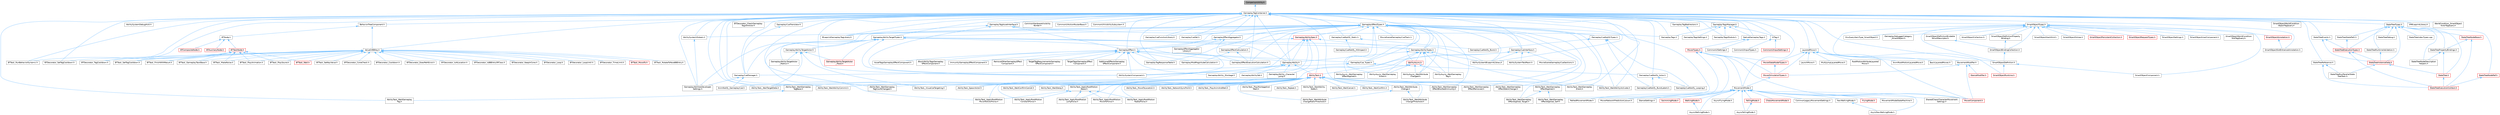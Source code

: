digraph "ComparisonUtility.h"
{
 // INTERACTIVE_SVG=YES
 // LATEX_PDF_SIZE
  bgcolor="transparent";
  edge [fontname=Helvetica,fontsize=10,labelfontname=Helvetica,labelfontsize=10];
  node [fontname=Helvetica,fontsize=10,shape=box,height=0.2,width=0.4];
  Node1 [id="Node000001",label="ComparisonUtility.h",height=0.2,width=0.4,color="gray40", fillcolor="grey60", style="filled", fontcolor="black",tooltip=" "];
  Node1 -> Node2 [id="edge1_Node000001_Node000002",dir="back",color="steelblue1",style="solid",tooltip=" "];
  Node2 [id="Node000002",label="GameplayTagContainer.h",height=0.2,width=0.4,color="grey40", fillcolor="white", style="filled",URL="$d1/d5c/GameplayTagContainer_8h.html",tooltip=" "];
  Node2 -> Node3 [id="edge2_Node000002_Node000003",dir="back",color="steelblue1",style="solid",tooltip=" "];
  Node3 [id="Node000003",label="AbilitySystemBlueprintLibrary.h",height=0.2,width=0.4,color="grey40", fillcolor="white", style="filled",URL="$d5/dd6/AbilitySystemBlueprintLibrary_8h.html",tooltip=" "];
  Node2 -> Node4 [id="edge3_Node000002_Node000004",dir="back",color="steelblue1",style="solid",tooltip=" "];
  Node4 [id="Node000004",label="AbilitySystemComponent.h",height=0.2,width=0.4,color="grey40", fillcolor="white", style="filled",URL="$d0/da3/AbilitySystemComponent_8h.html",tooltip=" "];
  Node2 -> Node5 [id="edge4_Node000002_Node000005",dir="back",color="steelblue1",style="solid",tooltip=" "];
  Node5 [id="Node000005",label="AbilitySystemDebugHUD.h",height=0.2,width=0.4,color="grey40", fillcolor="white", style="filled",URL="$dc/d84/AbilitySystemDebugHUD_8h.html",tooltip=" "];
  Node2 -> Node6 [id="edge5_Node000002_Node000006",dir="back",color="steelblue1",style="solid",tooltip=" "];
  Node6 [id="Node000006",label="AbilitySystemGlobals.h",height=0.2,width=0.4,color="grey40", fillcolor="white", style="filled",URL="$dc/d82/AbilitySystemGlobals_8h.html",tooltip=" "];
  Node6 -> Node7 [id="edge6_Node000006_Node000007",dir="back",color="steelblue1",style="solid",tooltip=" "];
  Node7 [id="Node000007",label="GameplayAbilitiesDeveloper\lSettings.h",height=0.2,width=0.4,color="grey40", fillcolor="white", style="filled",URL="$d3/d55/GameplayAbilitiesDeveloperSettings_8h.html",tooltip=" "];
  Node2 -> Node8 [id="edge7_Node000002_Node000008",dir="back",color="steelblue1",style="solid",tooltip=" "];
  Node8 [id="Node000008",label="AbilityTask_WaitAbilityActivate.h",height=0.2,width=0.4,color="grey40", fillcolor="white", style="filled",URL="$db/da3/AbilityTask__WaitAbilityActivate_8h.html",tooltip=" "];
  Node2 -> Node9 [id="edge8_Node000002_Node000009",dir="back",color="steelblue1",style="solid",tooltip=" "];
  Node9 [id="Node000009",label="AbilityTask_WaitAbilityCommit.h",height=0.2,width=0.4,color="grey40", fillcolor="white", style="filled",URL="$de/de8/AbilityTask__WaitAbilityCommit_8h.html",tooltip=" "];
  Node2 -> Node10 [id="edge9_Node000002_Node000010",dir="back",color="steelblue1",style="solid",tooltip=" "];
  Node10 [id="Node000010",label="AbilityTask_WaitAttribute\lChange.h",height=0.2,width=0.4,color="grey40", fillcolor="white", style="filled",URL="$dd/d60/AbilityTask__WaitAttributeChange_8h.html",tooltip=" "];
  Node10 -> Node11 [id="edge10_Node000010_Node000011",dir="back",color="steelblue1",style="solid",tooltip=" "];
  Node11 [id="Node000011",label="AbilityTask_WaitAttribute\lChangeRatioThreshold.h",height=0.2,width=0.4,color="grey40", fillcolor="white", style="filled",URL="$de/d5e/AbilityTask__WaitAttributeChangeRatioThreshold_8h.html",tooltip=" "];
  Node10 -> Node12 [id="edge11_Node000010_Node000012",dir="back",color="steelblue1",style="solid",tooltip=" "];
  Node12 [id="Node000012",label="AbilityTask_WaitAttribute\lChangeThreshold.h",height=0.2,width=0.4,color="grey40", fillcolor="white", style="filled",URL="$db/d3e/AbilityTask__WaitAttributeChangeThreshold_8h.html",tooltip=" "];
  Node2 -> Node13 [id="edge12_Node000002_Node000013",dir="back",color="steelblue1",style="solid",tooltip=" "];
  Node13 [id="Node000013",label="AbilityTask_WaitGameplay\lEvent.h",height=0.2,width=0.4,color="grey40", fillcolor="white", style="filled",URL="$dc/db8/AbilityTask__WaitGameplayEvent_8h.html",tooltip=" "];
  Node2 -> Node14 [id="edge13_Node000002_Node000014",dir="back",color="steelblue1",style="solid",tooltip=" "];
  Node14 [id="Node000014",label="AbilityTask_WaitGameplay\lTag.h",height=0.2,width=0.4,color="grey40", fillcolor="white", style="filled",URL="$d3/d4f/AbilityTask__WaitGameplayTag_8h.html",tooltip=" "];
  Node2 -> Node15 [id="edge14_Node000002_Node000015",dir="back",color="steelblue1",style="solid",tooltip=" "];
  Node15 [id="Node000015",label="AbilityTask_WaitGameplay\lTagBase.h",height=0.2,width=0.4,color="grey40", fillcolor="white", style="filled",URL="$d8/dd0/AbilityTask__WaitGameplayTagBase_8h.html",tooltip=" "];
  Node15 -> Node14 [id="edge15_Node000015_Node000014",dir="back",color="steelblue1",style="solid",tooltip=" "];
  Node2 -> Node16 [id="edge16_Node000002_Node000016",dir="back",color="steelblue1",style="solid",tooltip=" "];
  Node16 [id="Node000016",label="AbilityTask_WaitGameplay\lTagCountChanged.h",height=0.2,width=0.4,color="grey40", fillcolor="white", style="filled",URL="$dd/d55/AbilityTask__WaitGameplayTagCountChanged_8h.html",tooltip=" "];
  Node2 -> Node17 [id="edge17_Node000002_Node000017",dir="back",color="steelblue1",style="solid",tooltip=" "];
  Node17 [id="Node000017",label="AbilityTask_WaitTargetData.h",height=0.2,width=0.4,color="grey40", fillcolor="white", style="filled",URL="$d2/d40/AbilityTask__WaitTargetData_8h.html",tooltip=" "];
  Node2 -> Node18 [id="edge18_Node000002_Node000018",dir="back",color="steelblue1",style="solid",tooltip=" "];
  Node18 [id="Node000018",label="BTDecorator_CheckGameplay\lTagsOnActor.h",height=0.2,width=0.4,color="grey40", fillcolor="white", style="filled",URL="$d5/deb/BTDecorator__CheckGameplayTagsOnActor_8h.html",tooltip=" "];
  Node2 -> Node19 [id="edge19_Node000002_Node000019",dir="back",color="steelblue1",style="solid",tooltip=" "];
  Node19 [id="Node000019",label="BTDecorator_SetTagCooldown.h",height=0.2,width=0.4,color="grey40", fillcolor="white", style="filled",URL="$d9/dfe/BTDecorator__SetTagCooldown_8h.html",tooltip=" "];
  Node2 -> Node20 [id="edge20_Node000002_Node000020",dir="back",color="steelblue1",style="solid",tooltip=" "];
  Node20 [id="Node000020",label="BTDecorator_TagCooldown.h",height=0.2,width=0.4,color="grey40", fillcolor="white", style="filled",URL="$d0/d4a/BTDecorator__TagCooldown_8h.html",tooltip=" "];
  Node2 -> Node21 [id="edge21_Node000002_Node000021",dir="back",color="steelblue1",style="solid",tooltip=" "];
  Node21 [id="Node000021",label="BTTask_RunBehaviorDynamic.h",height=0.2,width=0.4,color="grey40", fillcolor="white", style="filled",URL="$db/d75/BTTask__RunBehaviorDynamic_8h.html",tooltip=" "];
  Node2 -> Node22 [id="edge22_Node000002_Node000022",dir="back",color="steelblue1",style="solid",tooltip=" "];
  Node22 [id="Node000022",label="BTTask_SetTagCooldown.h",height=0.2,width=0.4,color="grey40", fillcolor="white", style="filled",URL="$d7/d84/BTTask__SetTagCooldown_8h.html",tooltip=" "];
  Node2 -> Node23 [id="edge23_Node000002_Node000023",dir="back",color="steelblue1",style="solid",tooltip=" "];
  Node23 [id="Node000023",label="BehaviorTreeComponent.h",height=0.2,width=0.4,color="grey40", fillcolor="white", style="filled",URL="$dc/d7b/BehaviorTreeComponent_8h.html",tooltip=" "];
  Node23 -> Node24 [id="edge24_Node000023_Node000024",dir="back",color="steelblue1",style="solid",tooltip=" "];
  Node24 [id="Node000024",label="BTNode.h",height=0.2,width=0.4,color="grey40", fillcolor="white", style="filled",URL="$d2/df3/BTNode_8h.html",tooltip=" "];
  Node24 -> Node25 [id="edge25_Node000024_Node000025",dir="back",color="steelblue1",style="solid",tooltip=" "];
  Node25 [id="Node000025",label="BTAuxiliaryNode.h",height=0.2,width=0.4,color="red", fillcolor="#FFF0F0", style="filled",URL="$d3/dfb/BTAuxiliaryNode_8h.html",tooltip=" "];
  Node24 -> Node49 [id="edge26_Node000024_Node000049",dir="back",color="steelblue1",style="solid",tooltip=" "];
  Node49 [id="Node000049",label="BTCompositeNode.h",height=0.2,width=0.4,color="red", fillcolor="#FFF0F0", style="filled",URL="$db/d01/BTCompositeNode_8h.html",tooltip=" "];
  Node24 -> Node55 [id="edge27_Node000024_Node000055",dir="back",color="steelblue1",style="solid",tooltip=" "];
  Node55 [id="Node000055",label="BTTaskNode.h",height=0.2,width=0.4,color="red", fillcolor="#FFF0F0", style="filled",URL="$d2/d10/BTTaskNode_8h.html",tooltip=" "];
  Node55 -> Node62 [id="edge28_Node000055_Node000062",dir="back",color="steelblue1",style="solid",tooltip=" "];
  Node62 [id="Node000062",label="BTTask_FinishWithResult.h",height=0.2,width=0.4,color="grey40", fillcolor="white", style="filled",URL="$dd/dbf/BTTask__FinishWithResult_8h.html",tooltip=" "];
  Node55 -> Node63 [id="edge29_Node000055_Node000063",dir="back",color="steelblue1",style="solid",tooltip=" "];
  Node63 [id="Node000063",label="BTTask_GameplayTaskBase.h",height=0.2,width=0.4,color="grey40", fillcolor="white", style="filled",URL="$df/d1a/BTTask__GameplayTaskBase_8h.html",tooltip=" "];
  Node55 -> Node64 [id="edge30_Node000055_Node000064",dir="back",color="steelblue1",style="solid",tooltip=" "];
  Node64 [id="Node000064",label="BTTask_MakeNoise.h",height=0.2,width=0.4,color="grey40", fillcolor="white", style="filled",URL="$d8/d21/BTTask__MakeNoise_8h.html",tooltip=" "];
  Node55 -> Node65 [id="edge31_Node000055_Node000065",dir="back",color="steelblue1",style="solid",tooltip=" "];
  Node65 [id="Node000065",label="BTTask_PlayAnimation.h",height=0.2,width=0.4,color="grey40", fillcolor="white", style="filled",URL="$db/d8d/BTTask__PlayAnimation_8h.html",tooltip=" "];
  Node55 -> Node66 [id="edge32_Node000055_Node000066",dir="back",color="steelblue1",style="solid",tooltip=" "];
  Node66 [id="Node000066",label="BTTask_PlaySound.h",height=0.2,width=0.4,color="grey40", fillcolor="white", style="filled",URL="$d8/d54/BTTask__PlaySound_8h.html",tooltip=" "];
  Node55 -> Node21 [id="edge33_Node000055_Node000021",dir="back",color="steelblue1",style="solid",tooltip=" "];
  Node55 -> Node22 [id="edge34_Node000055_Node000022",dir="back",color="steelblue1",style="solid",tooltip=" "];
  Node55 -> Node67 [id="edge35_Node000055_Node000067",dir="back",color="steelblue1",style="solid",tooltip=" "];
  Node67 [id="Node000067",label="BTTask_Wait.h",height=0.2,width=0.4,color="red", fillcolor="#FFF0F0", style="filled",URL="$d6/d5f/BTTask__Wait_8h.html",tooltip=" "];
  Node23 -> Node69 [id="edge36_Node000023_Node000069",dir="back",color="steelblue1",style="solid",tooltip=" "];
  Node69 [id="Node000069",label="ValueOrBBKey.h",height=0.2,width=0.4,color="grey40", fillcolor="white", style="filled",URL="$d4/d32/ValueOrBBKey_8h.html",tooltip=" "];
  Node69 -> Node34 [id="edge37_Node000069_Node000034",dir="back",color="steelblue1",style="solid",tooltip=" "];
  Node34 [id="Node000034",label="BTDecorator_ConeCheck.h",height=0.2,width=0.4,color="grey40", fillcolor="white", style="filled",URL="$dd/d41/BTDecorator__ConeCheck_8h.html",tooltip=" "];
  Node69 -> Node35 [id="edge38_Node000069_Node000035",dir="back",color="steelblue1",style="solid",tooltip=" "];
  Node35 [id="Node000035",label="BTDecorator_Cooldown.h",height=0.2,width=0.4,color="grey40", fillcolor="white", style="filled",URL="$d5/d82/BTDecorator__Cooldown_8h.html",tooltip=" "];
  Node69 -> Node36 [id="edge39_Node000069_Node000036",dir="back",color="steelblue1",style="solid",tooltip=" "];
  Node36 [id="Node000036",label="BTDecorator_DoesPathExist.h",height=0.2,width=0.4,color="grey40", fillcolor="white", style="filled",URL="$d2/d5c/BTDecorator__DoesPathExist_8h.html",tooltip=" "];
  Node69 -> Node30 [id="edge40_Node000069_Node000030",dir="back",color="steelblue1",style="solid",tooltip=" "];
  Node30 [id="Node000030",label="BTDecorator_IsAtLocation.h",height=0.2,width=0.4,color="grey40", fillcolor="white", style="filled",URL="$dd/d6b/BTDecorator__IsAtLocation_8h.html",tooltip=" "];
  Node69 -> Node31 [id="edge41_Node000069_Node000031",dir="back",color="steelblue1",style="solid",tooltip=" "];
  Node31 [id="Node000031",label="BTDecorator_IsBBEntryOfClass.h",height=0.2,width=0.4,color="grey40", fillcolor="white", style="filled",URL="$db/db2/BTDecorator__IsBBEntryOfClass_8h.html",tooltip=" "];
  Node69 -> Node38 [id="edge42_Node000069_Node000038",dir="back",color="steelblue1",style="solid",tooltip=" "];
  Node38 [id="Node000038",label="BTDecorator_KeepInCone.h",height=0.2,width=0.4,color="grey40", fillcolor="white", style="filled",URL="$d6/dea/BTDecorator__KeepInCone_8h.html",tooltip=" "];
  Node69 -> Node39 [id="edge43_Node000069_Node000039",dir="back",color="steelblue1",style="solid",tooltip=" "];
  Node39 [id="Node000039",label="BTDecorator_Loop.h",height=0.2,width=0.4,color="grey40", fillcolor="white", style="filled",URL="$d1/ddb/BTDecorator__Loop_8h.html",tooltip=" "];
  Node69 -> Node40 [id="edge44_Node000069_Node000040",dir="back",color="steelblue1",style="solid",tooltip=" "];
  Node40 [id="Node000040",label="BTDecorator_LoopUntil.h",height=0.2,width=0.4,color="grey40", fillcolor="white", style="filled",URL="$d2/d65/BTDecorator__LoopUntil_8h.html",tooltip=" "];
  Node69 -> Node19 [id="edge45_Node000069_Node000019",dir="back",color="steelblue1",style="solid",tooltip=" "];
  Node69 -> Node20 [id="edge46_Node000069_Node000020",dir="back",color="steelblue1",style="solid",tooltip=" "];
  Node69 -> Node42 [id="edge47_Node000069_Node000042",dir="back",color="steelblue1",style="solid",tooltip=" "];
  Node42 [id="Node000042",label="BTDecorator_TimeLimit.h",height=0.2,width=0.4,color="grey40", fillcolor="white", style="filled",URL="$d4/dc0/BTDecorator__TimeLimit_8h.html",tooltip=" "];
  Node69 -> Node62 [id="edge48_Node000069_Node000062",dir="back",color="steelblue1",style="solid",tooltip=" "];
  Node69 -> Node63 [id="edge49_Node000069_Node000063",dir="back",color="steelblue1",style="solid",tooltip=" "];
  Node69 -> Node64 [id="edge50_Node000069_Node000064",dir="back",color="steelblue1",style="solid",tooltip=" "];
  Node69 -> Node57 [id="edge51_Node000069_Node000057",dir="back",color="steelblue1",style="solid",tooltip=" "];
  Node57 [id="Node000057",label="BTTask_MoveTo.h",height=0.2,width=0.4,color="red", fillcolor="#FFF0F0", style="filled",URL="$d7/d8b/BTTask__MoveTo_8h.html",tooltip=" "];
  Node69 -> Node65 [id="edge52_Node000069_Node000065",dir="back",color="steelblue1",style="solid",tooltip=" "];
  Node69 -> Node66 [id="edge53_Node000069_Node000066",dir="back",color="steelblue1",style="solid",tooltip=" "];
  Node69 -> Node46 [id="edge54_Node000069_Node000046",dir="back",color="steelblue1",style="solid",tooltip=" "];
  Node46 [id="Node000046",label="BTTask_RotateToFaceBBEntry.h",height=0.2,width=0.4,color="grey40", fillcolor="white", style="filled",URL="$d3/d07/BTTask__RotateToFaceBBEntry_8h.html",tooltip=" "];
  Node69 -> Node60 [id="edge55_Node000069_Node000060",dir="back",color="steelblue1",style="solid",tooltip=" "];
  Node60 [id="Node000060",label="BTTask_SetKeyValue.h",height=0.2,width=0.4,color="grey40", fillcolor="white", style="filled",URL="$df/d17/BTTask__SetKeyValue_8h.html",tooltip=" "];
  Node69 -> Node22 [id="edge56_Node000069_Node000022",dir="back",color="steelblue1",style="solid",tooltip=" "];
  Node69 -> Node67 [id="edge57_Node000069_Node000067",dir="back",color="steelblue1",style="solid",tooltip=" "];
  Node2 -> Node70 [id="edge58_Node000002_Node000070",dir="back",color="steelblue1",style="solid",tooltip=" "];
  Node70 [id="Node000070",label="BlueprintGameplayTagLibrary.h",height=0.2,width=0.4,color="grey40", fillcolor="white", style="filled",URL="$db/d22/BlueprintGameplayTagLibrary_8h.html",tooltip=" "];
  Node2 -> Node71 [id="edge59_Node000002_Node000071",dir="back",color="steelblue1",style="solid",tooltip=" "];
  Node71 [id="Node000071",label="CommonHardwareVisibility\lBorder.h",height=0.2,width=0.4,color="grey40", fillcolor="white", style="filled",URL="$dc/d8d/CommonHardwareVisibilityBorder_8h.html",tooltip=" "];
  Node2 -> Node72 [id="edge60_Node000002_Node000072",dir="back",color="steelblue1",style="solid",tooltip=" "];
  Node72 [id="Node000072",label="CommonUIActionRouterBase.h",height=0.2,width=0.4,color="grey40", fillcolor="white", style="filled",URL="$d9/dd5/CommonUIActionRouterBase_8h.html",tooltip=" "];
  Node2 -> Node73 [id="edge61_Node000002_Node000073",dir="back",color="steelblue1",style="solid",tooltip=" "];
  Node73 [id="Node000073",label="CommonUIVisibilitySubsystem.h",height=0.2,width=0.4,color="grey40", fillcolor="white", style="filled",URL="$d2/d88/CommonUIVisibilitySubsystem_8h.html",tooltip=" "];
  Node2 -> Node7 [id="edge62_Node000002_Node000007",dir="back",color="steelblue1",style="solid",tooltip=" "];
  Node2 -> Node74 [id="edge63_Node000002_Node000074",dir="back",color="steelblue1",style="solid",tooltip=" "];
  Node74 [id="Node000074",label="GameplayAbility.h",height=0.2,width=0.4,color="grey40", fillcolor="white", style="filled",URL="$dc/d44/GameplayAbility_8h.html",tooltip=" "];
  Node74 -> Node4 [id="edge64_Node000074_Node000004",dir="back",color="steelblue1",style="solid",tooltip=" "];
  Node74 -> Node75 [id="edge65_Node000074_Node000075",dir="back",color="steelblue1",style="solid",tooltip=" "];
  Node75 [id="Node000075",label="AbilityTask.h",height=0.2,width=0.4,color="red", fillcolor="#FFF0F0", style="filled",URL="$d2/d8e/AbilityTask_8h.html",tooltip=" "];
  Node75 -> Node76 [id="edge66_Node000075_Node000076",dir="back",color="steelblue1",style="solid",tooltip=" "];
  Node76 [id="Node000076",label="AbilityTask_ApplyRootMotion\lConstantForce.h",height=0.2,width=0.4,color="grey40", fillcolor="white", style="filled",URL="$d0/de8/AbilityTask__ApplyRootMotionConstantForce_8h.html",tooltip=" "];
  Node75 -> Node77 [id="edge67_Node000075_Node000077",dir="back",color="steelblue1",style="solid",tooltip=" "];
  Node77 [id="Node000077",label="AbilityTask_ApplyRootMotion\lJumpForce.h",height=0.2,width=0.4,color="grey40", fillcolor="white", style="filled",URL="$d7/db6/AbilityTask__ApplyRootMotionJumpForce_8h.html",tooltip=" "];
  Node75 -> Node78 [id="edge68_Node000075_Node000078",dir="back",color="steelblue1",style="solid",tooltip=" "];
  Node78 [id="Node000078",label="AbilityTask_ApplyRootMotion\lMoveToActorForce.h",height=0.2,width=0.4,color="grey40", fillcolor="white", style="filled",URL="$d5/de3/AbilityTask__ApplyRootMotionMoveToActorForce_8h.html",tooltip=" "];
  Node75 -> Node79 [id="edge69_Node000075_Node000079",dir="back",color="steelblue1",style="solid",tooltip=" "];
  Node79 [id="Node000079",label="AbilityTask_ApplyRootMotion\lMoveToForce.h",height=0.2,width=0.4,color="grey40", fillcolor="white", style="filled",URL="$d3/dc3/AbilityTask__ApplyRootMotionMoveToForce_8h.html",tooltip=" "];
  Node75 -> Node80 [id="edge70_Node000075_Node000080",dir="back",color="steelblue1",style="solid",tooltip=" "];
  Node80 [id="Node000080",label="AbilityTask_ApplyRootMotion\lRadialForce.h",height=0.2,width=0.4,color="grey40", fillcolor="white", style="filled",URL="$da/d06/AbilityTask__ApplyRootMotionRadialForce_8h.html",tooltip=" "];
  Node75 -> Node81 [id="edge71_Node000075_Node000081",dir="back",color="steelblue1",style="solid",tooltip=" "];
  Node81 [id="Node000081",label="AbilityTask_ApplyRootMotion\l_Base.h",height=0.2,width=0.4,color="grey40", fillcolor="white", style="filled",URL="$d8/d7d/AbilityTask__ApplyRootMotion__Base_8h.html",tooltip=" "];
  Node81 -> Node76 [id="edge72_Node000081_Node000076",dir="back",color="steelblue1",style="solid",tooltip=" "];
  Node81 -> Node77 [id="edge73_Node000081_Node000077",dir="back",color="steelblue1",style="solid",tooltip=" "];
  Node81 -> Node78 [id="edge74_Node000081_Node000078",dir="back",color="steelblue1",style="solid",tooltip=" "];
  Node81 -> Node79 [id="edge75_Node000081_Node000079",dir="back",color="steelblue1",style="solid",tooltip=" "];
  Node81 -> Node80 [id="edge76_Node000081_Node000080",dir="back",color="steelblue1",style="solid",tooltip=" "];
  Node75 -> Node82 [id="edge77_Node000075_Node000082",dir="back",color="steelblue1",style="solid",tooltip=" "];
  Node82 [id="Node000082",label="AbilityTask_MoveToLocation.h",height=0.2,width=0.4,color="grey40", fillcolor="white", style="filled",URL="$da/d8d/AbilityTask__MoveToLocation_8h.html",tooltip=" "];
  Node75 -> Node83 [id="edge78_Node000075_Node000083",dir="back",color="steelblue1",style="solid",tooltip=" "];
  Node83 [id="Node000083",label="AbilityTask_NetworkSyncPoint.h",height=0.2,width=0.4,color="grey40", fillcolor="white", style="filled",URL="$dc/d62/AbilityTask__NetworkSyncPoint_8h.html",tooltip=" "];
  Node75 -> Node84 [id="edge79_Node000075_Node000084",dir="back",color="steelblue1",style="solid",tooltip=" "];
  Node84 [id="Node000084",label="AbilityTask_PlayAnimAndWait.h",height=0.2,width=0.4,color="grey40", fillcolor="white", style="filled",URL="$d4/d50/AbilityTask__PlayAnimAndWait_8h.html",tooltip=" "];
  Node75 -> Node85 [id="edge80_Node000075_Node000085",dir="back",color="steelblue1",style="solid",tooltip=" "];
  Node85 [id="Node000085",label="AbilityTask_PlayMontageAnd\lWait.h",height=0.2,width=0.4,color="grey40", fillcolor="white", style="filled",URL="$de/d05/AbilityTask__PlayMontageAndWait_8h.html",tooltip=" "];
  Node75 -> Node86 [id="edge81_Node000075_Node000086",dir="back",color="steelblue1",style="solid",tooltip=" "];
  Node86 [id="Node000086",label="AbilityTask_Repeat.h",height=0.2,width=0.4,color="grey40", fillcolor="white", style="filled",URL="$da/d7d/AbilityTask__Repeat_8h.html",tooltip=" "];
  Node75 -> Node87 [id="edge82_Node000075_Node000087",dir="back",color="steelblue1",style="solid",tooltip=" "];
  Node87 [id="Node000087",label="AbilityTask_SpawnActor.h",height=0.2,width=0.4,color="grey40", fillcolor="white", style="filled",URL="$dc/d97/AbilityTask__SpawnActor_8h.html",tooltip=" "];
  Node75 -> Node88 [id="edge83_Node000075_Node000088",dir="back",color="steelblue1",style="solid",tooltip=" "];
  Node88 [id="Node000088",label="AbilityTask_StartAbility\lState.h",height=0.2,width=0.4,color="grey40", fillcolor="white", style="filled",URL="$db/d91/AbilityTask__StartAbilityState_8h.html",tooltip=" "];
  Node75 -> Node89 [id="edge84_Node000075_Node000089",dir="back",color="steelblue1",style="solid",tooltip=" "];
  Node89 [id="Node000089",label="AbilityTask_VisualizeTargeting.h",height=0.2,width=0.4,color="grey40", fillcolor="white", style="filled",URL="$df/dbd/AbilityTask__VisualizeTargeting_8h.html",tooltip=" "];
  Node75 -> Node8 [id="edge85_Node000075_Node000008",dir="back",color="steelblue1",style="solid",tooltip=" "];
  Node75 -> Node9 [id="edge86_Node000075_Node000009",dir="back",color="steelblue1",style="solid",tooltip=" "];
  Node75 -> Node10 [id="edge87_Node000075_Node000010",dir="back",color="steelblue1",style="solid",tooltip=" "];
  Node75 -> Node11 [id="edge88_Node000075_Node000011",dir="back",color="steelblue1",style="solid",tooltip=" "];
  Node75 -> Node12 [id="edge89_Node000075_Node000012",dir="back",color="steelblue1",style="solid",tooltip=" "];
  Node75 -> Node90 [id="edge90_Node000075_Node000090",dir="back",color="steelblue1",style="solid",tooltip=" "];
  Node90 [id="Node000090",label="AbilityTask_WaitCancel.h",height=0.2,width=0.4,color="grey40", fillcolor="white", style="filled",URL="$dc/d16/AbilityTask__WaitCancel_8h.html",tooltip=" "];
  Node75 -> Node91 [id="edge91_Node000075_Node000091",dir="back",color="steelblue1",style="solid",tooltip=" "];
  Node91 [id="Node000091",label="AbilityTask_WaitConfirm.h",height=0.2,width=0.4,color="grey40", fillcolor="white", style="filled",URL="$d3/d4f/AbilityTask__WaitConfirm_8h.html",tooltip=" "];
  Node75 -> Node92 [id="edge92_Node000075_Node000092",dir="back",color="steelblue1",style="solid",tooltip=" "];
  Node92 [id="Node000092",label="AbilityTask_WaitConfirmCancel.h",height=0.2,width=0.4,color="grey40", fillcolor="white", style="filled",URL="$de/d88/AbilityTask__WaitConfirmCancel_8h.html",tooltip=" "];
  Node75 -> Node93 [id="edge93_Node000075_Node000093",dir="back",color="steelblue1",style="solid",tooltip=" "];
  Node93 [id="Node000093",label="AbilityTask_WaitDelay.h",height=0.2,width=0.4,color="grey40", fillcolor="white", style="filled",URL="$dc/d63/AbilityTask__WaitDelay_8h.html",tooltip=" "];
  Node75 -> Node94 [id="edge94_Node000075_Node000094",dir="back",color="steelblue1",style="solid",tooltip=" "];
  Node94 [id="Node000094",label="AbilityTask_WaitGameplay\lEffectApplied.h",height=0.2,width=0.4,color="grey40", fillcolor="white", style="filled",URL="$d8/dfe/AbilityTask__WaitGameplayEffectApplied_8h.html",tooltip=" "];
  Node94 -> Node95 [id="edge95_Node000094_Node000095",dir="back",color="steelblue1",style="solid",tooltip=" "];
  Node95 [id="Node000095",label="AbilityTask_WaitGameplay\lEffectApplied_Self.h",height=0.2,width=0.4,color="grey40", fillcolor="white", style="filled",URL="$d0/d01/AbilityTask__WaitGameplayEffectApplied__Self_8h.html",tooltip=" "];
  Node94 -> Node96 [id="edge96_Node000094_Node000096",dir="back",color="steelblue1",style="solid",tooltip=" "];
  Node96 [id="Node000096",label="AbilityTask_WaitGameplay\lEffectApplied_Target.h",height=0.2,width=0.4,color="grey40", fillcolor="white", style="filled",URL="$db/dc4/AbilityTask__WaitGameplayEffectApplied__Target_8h.html",tooltip=" "];
  Node75 -> Node97 [id="edge97_Node000075_Node000097",dir="back",color="steelblue1",style="solid",tooltip=" "];
  Node97 [id="Node000097",label="AbilityTask_WaitGameplay\lEffectBlockedImmunity.h",height=0.2,width=0.4,color="grey40", fillcolor="white", style="filled",URL="$d4/d24/AbilityTask__WaitGameplayEffectBlockedImmunity_8h.html",tooltip=" "];
  Node75 -> Node98 [id="edge98_Node000075_Node000098",dir="back",color="steelblue1",style="solid",tooltip=" "];
  Node98 [id="Node000098",label="AbilityTask_WaitGameplay\lEffectRemoved.h",height=0.2,width=0.4,color="grey40", fillcolor="white", style="filled",URL="$d1/da9/AbilityTask__WaitGameplayEffectRemoved_8h.html",tooltip=" "];
  Node75 -> Node99 [id="edge99_Node000075_Node000099",dir="back",color="steelblue1",style="solid",tooltip=" "];
  Node99 [id="Node000099",label="AbilityTask_WaitGameplay\lEffectStackChange.h",height=0.2,width=0.4,color="grey40", fillcolor="white", style="filled",URL="$de/db3/AbilityTask__WaitGameplayEffectStackChange_8h.html",tooltip=" "];
  Node75 -> Node13 [id="edge100_Node000075_Node000013",dir="back",color="steelblue1",style="solid",tooltip=" "];
  Node75 -> Node15 [id="edge101_Node000075_Node000015",dir="back",color="steelblue1",style="solid",tooltip=" "];
  Node75 -> Node16 [id="edge102_Node000075_Node000016",dir="back",color="steelblue1",style="solid",tooltip=" "];
  Node75 -> Node17 [id="edge103_Node000075_Node000017",dir="back",color="steelblue1",style="solid",tooltip=" "];
  Node74 -> Node107 [id="edge104_Node000074_Node000107",dir="back",color="steelblue1",style="solid",tooltip=" "];
  Node107 [id="Node000107",label="GameplayAbilitySet.h",height=0.2,width=0.4,color="grey40", fillcolor="white", style="filled",URL="$d5/d19/GameplayAbilitySet_8h.html",tooltip=" "];
  Node74 -> Node108 [id="edge105_Node000074_Node000108",dir="back",color="steelblue1",style="solid",tooltip=" "];
  Node108 [id="Node000108",label="GameplayAbility_Character\lJump.h",height=0.2,width=0.4,color="grey40", fillcolor="white", style="filled",URL="$d7/dd2/GameplayAbility__CharacterJump_8h.html",tooltip=" "];
  Node74 -> Node109 [id="edge106_Node000074_Node000109",dir="back",color="steelblue1",style="solid",tooltip=" "];
  Node109 [id="Node000109",label="GameplayAbility_Montage.h",height=0.2,width=0.4,color="grey40", fillcolor="white", style="filled",URL="$d6/d77/GameplayAbility__Montage_8h.html",tooltip=" "];
  Node2 -> Node110 [id="edge107_Node000002_Node000110",dir="back",color="steelblue1",style="solid",tooltip=" "];
  Node110 [id="Node000110",label="GameplayAbilityTargetTypes.h",height=0.2,width=0.4,color="grey40", fillcolor="white", style="filled",URL="$d8/dd1/GameplayAbilityTargetTypes_8h.html",tooltip=" "];
  Node110 -> Node3 [id="edge108_Node000110_Node000003",dir="back",color="steelblue1",style="solid",tooltip=" "];
  Node110 -> Node4 [id="edge109_Node000110_Node000004",dir="back",color="steelblue1",style="solid",tooltip=" "];
  Node110 -> Node78 [id="edge110_Node000110_Node000078",dir="back",color="steelblue1",style="solid",tooltip=" "];
  Node110 -> Node87 [id="edge111_Node000110_Node000087",dir="back",color="steelblue1",style="solid",tooltip=" "];
  Node110 -> Node74 [id="edge112_Node000110_Node000074",dir="back",color="steelblue1",style="solid",tooltip=" "];
  Node110 -> Node111 [id="edge113_Node000110_Node000111",dir="back",color="steelblue1",style="solid",tooltip=" "];
  Node111 [id="Node000111",label="GameplayAbilityTargetActor.h",height=0.2,width=0.4,color="grey40", fillcolor="white", style="filled",URL="$d7/d35/GameplayAbilityTargetActor_8h.html",tooltip=" "];
  Node111 -> Node89 [id="edge114_Node000111_Node000089",dir="back",color="steelblue1",style="solid",tooltip=" "];
  Node111 -> Node17 [id="edge115_Node000111_Node000017",dir="back",color="steelblue1",style="solid",tooltip=" "];
  Node111 -> Node112 [id="edge116_Node000111_Node000112",dir="back",color="steelblue1",style="solid",tooltip=" "];
  Node112 [id="Node000112",label="GameplayAbilityTargetActor\l_Radius.h",height=0.2,width=0.4,color="grey40", fillcolor="white", style="filled",URL="$da/d31/GameplayAbilityTargetActor__Radius_8h.html",tooltip=" "];
  Node111 -> Node113 [id="edge117_Node000111_Node000113",dir="back",color="steelblue1",style="solid",tooltip=" "];
  Node113 [id="Node000113",label="GameplayAbilityTargetActor\l_Trace.h",height=0.2,width=0.4,color="red", fillcolor="#FFF0F0", style="filled",URL="$d6/d1b/GameplayAbilityTargetActor__Trace_8h.html",tooltip=" "];
  Node110 -> Node112 [id="edge118_Node000110_Node000112",dir="back",color="steelblue1",style="solid",tooltip=" "];
  Node110 -> Node113 [id="edge119_Node000110_Node000113",dir="back",color="steelblue1",style="solid",tooltip=" "];
  Node110 -> Node117 [id="edge120_Node000110_Node000117",dir="back",color="steelblue1",style="solid",tooltip=" "];
  Node117 [id="Node000117",label="GameplayAbilityTypes.h",height=0.2,width=0.4,color="grey40", fillcolor="white", style="filled",URL="$d1/dd9/GameplayAbilityTypes_8h.html",tooltip=" "];
  Node117 -> Node118 [id="edge121_Node000117_Node000118",dir="back",color="steelblue1",style="solid",tooltip=" "];
  Node118 [id="Node000118",label="AbilityAsync.h",height=0.2,width=0.4,color="red", fillcolor="#FFF0F0", style="filled",URL="$d8/dce/AbilityAsync_8h.html",tooltip=" "];
  Node118 -> Node119 [id="edge122_Node000118_Node000119",dir="back",color="steelblue1",style="solid",tooltip=" "];
  Node119 [id="Node000119",label="AbilityAsync_WaitAttribute\lChanged.h",height=0.2,width=0.4,color="grey40", fillcolor="white", style="filled",URL="$d8/d81/AbilityAsync__WaitAttributeChanged_8h.html",tooltip=" "];
  Node118 -> Node120 [id="edge123_Node000118_Node000120",dir="back",color="steelblue1",style="solid",tooltip=" "];
  Node120 [id="Node000120",label="AbilityAsync_WaitGameplay\lEffectApplied.h",height=0.2,width=0.4,color="grey40", fillcolor="white", style="filled",URL="$dd/d1a/AbilityAsync__WaitGameplayEffectApplied_8h.html",tooltip=" "];
  Node118 -> Node121 [id="edge124_Node000118_Node000121",dir="back",color="steelblue1",style="solid",tooltip=" "];
  Node121 [id="Node000121",label="AbilityAsync_WaitGameplay\lEvent.h",height=0.2,width=0.4,color="grey40", fillcolor="white", style="filled",URL="$d4/d2d/AbilityAsync__WaitGameplayEvent_8h.html",tooltip=" "];
  Node118 -> Node122 [id="edge125_Node000118_Node000122",dir="back",color="steelblue1",style="solid",tooltip=" "];
  Node122 [id="Node000122",label="AbilityAsync_WaitGameplay\lTag.h",height=0.2,width=0.4,color="grey40", fillcolor="white", style="filled",URL="$d8/dc5/AbilityAsync__WaitGameplayTag_8h.html",tooltip=" "];
  Node117 -> Node119 [id="edge126_Node000117_Node000119",dir="back",color="steelblue1",style="solid",tooltip=" "];
  Node117 -> Node121 [id="edge127_Node000117_Node000121",dir="back",color="steelblue1",style="solid",tooltip=" "];
  Node117 -> Node122 [id="edge128_Node000117_Node000122",dir="back",color="steelblue1",style="solid",tooltip=" "];
  Node117 -> Node3 [id="edge129_Node000117_Node000003",dir="back",color="steelblue1",style="solid",tooltip=" "];
  Node117 -> Node75 [id="edge130_Node000117_Node000075",dir="back",color="steelblue1",style="solid",tooltip=" "];
  Node117 -> Node13 [id="edge131_Node000117_Node000013",dir="back",color="steelblue1",style="solid",tooltip=" "];
  Node117 -> Node74 [id="edge132_Node000117_Node000074",dir="back",color="steelblue1",style="solid",tooltip=" "];
  Node2 -> Node117 [id="edge133_Node000002_Node000117",dir="back",color="steelblue1",style="solid",tooltip=" "];
  Node2 -> Node124 [id="edge134_Node000002_Node000124",dir="back",color="steelblue1",style="solid",tooltip=" "];
  Node124 [id="Node000124",label="GameplayCueFunctionLibrary.h",height=0.2,width=0.4,color="grey40", fillcolor="white", style="filled",URL="$db/d7d/GameplayCueFunctionLibrary_8h.html",tooltip=" "];
  Node2 -> Node125 [id="edge135_Node000002_Node000125",dir="back",color="steelblue1",style="solid",tooltip=" "];
  Node125 [id="Node000125",label="GameplayCueInterface.h",height=0.2,width=0.4,color="grey40", fillcolor="white", style="filled",URL="$d3/d31/GameplayCueInterface_8h.html",tooltip=" "];
  Node125 -> Node3 [id="edge136_Node000125_Node000003",dir="back",color="steelblue1",style="solid",tooltip=" "];
  Node125 -> Node4 [id="edge137_Node000125_Node000004",dir="back",color="steelblue1",style="solid",tooltip=" "];
  Node125 -> Node126 [id="edge138_Node000125_Node000126",dir="back",color="steelblue1",style="solid",tooltip=" "];
  Node126 [id="Node000126",label="AbilitySystemTestPawn.h",height=0.2,width=0.4,color="grey40", fillcolor="white", style="filled",URL="$d9/d5f/AbilitySystemTestPawn_8h.html",tooltip=" "];
  Node125 -> Node127 [id="edge139_Node000125_Node000127",dir="back",color="steelblue1",style="solid",tooltip=" "];
  Node127 [id="Node000127",label="AnimNotify_GameplayCue.h",height=0.2,width=0.4,color="grey40", fillcolor="white", style="filled",URL="$da/d48/AnimNotify__GameplayCue_8h.html",tooltip=" "];
  Node125 -> Node128 [id="edge140_Node000125_Node000128",dir="back",color="steelblue1",style="solid",tooltip=" "];
  Node128 [id="Node000128",label="MovieSceneGameplayCueSections.h",height=0.2,width=0.4,color="grey40", fillcolor="white", style="filled",URL="$df/ded/MovieSceneGameplayCueSections_8h.html",tooltip=" "];
  Node2 -> Node129 [id="edge141_Node000002_Node000129",dir="back",color="steelblue1",style="solid",tooltip=" "];
  Node129 [id="Node000129",label="GameplayCueManager.h",height=0.2,width=0.4,color="grey40", fillcolor="white", style="filled",URL="$d7/d4e/GameplayCueManager_8h.html",tooltip=" "];
  Node129 -> Node127 [id="edge142_Node000129_Node000127",dir="back",color="steelblue1",style="solid",tooltip=" "];
  Node129 -> Node7 [id="edge143_Node000129_Node000007",dir="back",color="steelblue1",style="solid",tooltip=" "];
  Node2 -> Node130 [id="edge144_Node000002_Node000130",dir="back",color="steelblue1",style="solid",tooltip=" "];
  Node130 [id="Node000130",label="GameplayCueNotify_Actor.h",height=0.2,width=0.4,color="grey40", fillcolor="white", style="filled",URL="$df/d91/GameplayCueNotify__Actor_8h.html",tooltip=" "];
  Node130 -> Node131 [id="edge145_Node000130_Node000131",dir="back",color="steelblue1",style="solid",tooltip=" "];
  Node131 [id="Node000131",label="GameplayCueNotify_BurstLatent.h",height=0.2,width=0.4,color="grey40", fillcolor="white", style="filled",URL="$df/db0/GameplayCueNotify__BurstLatent_8h.html",tooltip=" "];
  Node130 -> Node132 [id="edge146_Node000130_Node000132",dir="back",color="steelblue1",style="solid",tooltip=" "];
  Node132 [id="Node000132",label="GameplayCueNotify_Looping.h",height=0.2,width=0.4,color="grey40", fillcolor="white", style="filled",URL="$d5/db4/GameplayCueNotify__Looping_8h.html",tooltip=" "];
  Node2 -> Node133 [id="edge147_Node000002_Node000133",dir="back",color="steelblue1",style="solid",tooltip=" "];
  Node133 [id="Node000133",label="GameplayCueNotify_Static.h",height=0.2,width=0.4,color="grey40", fillcolor="white", style="filled",URL="$d2/dbf/GameplayCueNotify__Static_8h.html",tooltip=" "];
  Node133 -> Node134 [id="edge148_Node000133_Node000134",dir="back",color="steelblue1",style="solid",tooltip=" "];
  Node134 [id="Node000134",label="GameplayCueNotify_Burst.h",height=0.2,width=0.4,color="grey40", fillcolor="white", style="filled",URL="$d6/d4a/GameplayCueNotify__Burst_8h.html",tooltip=" "];
  Node133 -> Node135 [id="edge149_Node000133_Node000135",dir="back",color="steelblue1",style="solid",tooltip=" "];
  Node135 [id="Node000135",label="GameplayCueNotify_HitImpact.h",height=0.2,width=0.4,color="grey40", fillcolor="white", style="filled",URL="$d5/da8/GameplayCueNotify__HitImpact_8h.html",tooltip=" "];
  Node2 -> Node136 [id="edge150_Node000002_Node000136",dir="back",color="steelblue1",style="solid",tooltip=" "];
  Node136 [id="Node000136",label="GameplayCueSet.h",height=0.2,width=0.4,color="grey40", fillcolor="white", style="filled",URL="$df/d35/GameplayCueSet_8h.html",tooltip=" "];
  Node2 -> Node137 [id="edge151_Node000002_Node000137",dir="back",color="steelblue1",style="solid",tooltip=" "];
  Node137 [id="Node000137",label="GameplayCueTranslator.h",height=0.2,width=0.4,color="grey40", fillcolor="white", style="filled",URL="$dc/d36/GameplayCueTranslator_8h.html",tooltip=" "];
  Node137 -> Node129 [id="edge152_Node000137_Node000129",dir="back",color="steelblue1",style="solid",tooltip=" "];
  Node2 -> Node138 [id="edge153_Node000002_Node000138",dir="back",color="steelblue1",style="solid",tooltip=" "];
  Node138 [id="Node000138",label="GameplayCue_Types.h",height=0.2,width=0.4,color="grey40", fillcolor="white", style="filled",URL="$da/d67/GameplayCue__Types_8h.html",tooltip=" "];
  Node138 -> Node129 [id="edge154_Node000138_Node000129",dir="back",color="steelblue1",style="solid",tooltip=" "];
  Node138 -> Node130 [id="edge155_Node000138_Node000130",dir="back",color="steelblue1",style="solid",tooltip=" "];
  Node2 -> Node139 [id="edge156_Node000002_Node000139",dir="back",color="steelblue1",style="solid",tooltip=" "];
  Node139 [id="Node000139",label="GameplayEffect.h",height=0.2,width=0.4,color="grey40", fillcolor="white", style="filled",URL="$d4/d15/GameplayEffect_8h.html",tooltip=" "];
  Node139 -> Node4 [id="edge157_Node000139_Node000004",dir="back",color="steelblue1",style="solid",tooltip=" "];
  Node139 -> Node140 [id="edge158_Node000139_Node000140",dir="back",color="steelblue1",style="solid",tooltip=" "];
  Node140 [id="Node000140",label="AdditionalEffectsGameplay\lEffectComponent.h",height=0.2,width=0.4,color="grey40", fillcolor="white", style="filled",URL="$d5/dd7/AdditionalEffectsGameplayEffectComponent_8h.html",tooltip=" "];
  Node139 -> Node141 [id="edge159_Node000139_Node000141",dir="back",color="steelblue1",style="solid",tooltip=" "];
  Node141 [id="Node000141",label="AssetTagsGameplayEffectComponent.h",height=0.2,width=0.4,color="grey40", fillcolor="white", style="filled",URL="$df/d29/AssetTagsGameplayEffectComponent_8h.html",tooltip=" "];
  Node139 -> Node142 [id="edge160_Node000139_Node000142",dir="back",color="steelblue1",style="solid",tooltip=" "];
  Node142 [id="Node000142",label="BlockAbilityTagsGameplay\lEffectComponent.h",height=0.2,width=0.4,color="grey40", fillcolor="white", style="filled",URL="$d3/dad/BlockAbilityTagsGameplayEffectComponent_8h.html",tooltip=" "];
  Node139 -> Node74 [id="edge161_Node000139_Node000074",dir="back",color="steelblue1",style="solid",tooltip=" "];
  Node139 -> Node109 [id="edge162_Node000139_Node000109",dir="back",color="steelblue1",style="solid",tooltip=" "];
  Node139 -> Node138 [id="edge163_Node000139_Node000138",dir="back",color="steelblue1",style="solid",tooltip=" "];
  Node139 -> Node143 [id="edge164_Node000139_Node000143",dir="back",color="steelblue1",style="solid",tooltip=" "];
  Node143 [id="Node000143",label="GameplayEffectExecutionCalculation.h",height=0.2,width=0.4,color="grey40", fillcolor="white", style="filled",URL="$df/d9d/GameplayEffectExecutionCalculation_8h.html",tooltip=" "];
  Node139 -> Node144 [id="edge165_Node000139_Node000144",dir="back",color="steelblue1",style="solid",tooltip=" "];
  Node144 [id="Node000144",label="GameplayModMagnitudeCalculation.h",height=0.2,width=0.4,color="grey40", fillcolor="white", style="filled",URL="$dd/da6/GameplayModMagnitudeCalculation_8h.html",tooltip=" "];
  Node139 -> Node145 [id="edge166_Node000139_Node000145",dir="back",color="steelblue1",style="solid",tooltip=" "];
  Node145 [id="Node000145",label="GameplayTagResponseTable.h",height=0.2,width=0.4,color="grey40", fillcolor="white", style="filled",URL="$d1/d27/GameplayTagResponseTable_8h.html",tooltip=" "];
  Node139 -> Node146 [id="edge167_Node000139_Node000146",dir="back",color="steelblue1",style="solid",tooltip=" "];
  Node146 [id="Node000146",label="ImmunityGameplayEffectComponent.h",height=0.2,width=0.4,color="grey40", fillcolor="white", style="filled",URL="$d7/dae/ImmunityGameplayEffectComponent_8h.html",tooltip=" "];
  Node139 -> Node147 [id="edge168_Node000139_Node000147",dir="back",color="steelblue1",style="solid",tooltip=" "];
  Node147 [id="Node000147",label="RemoveOtherGameplayEffect\lComponent.h",height=0.2,width=0.4,color="grey40", fillcolor="white", style="filled",URL="$d8/da2/RemoveOtherGameplayEffectComponent_8h.html",tooltip=" "];
  Node139 -> Node148 [id="edge169_Node000139_Node000148",dir="back",color="steelblue1",style="solid",tooltip=" "];
  Node148 [id="Node000148",label="TargetTagRequirementsGameplay\lEffectComponent.h",height=0.2,width=0.4,color="grey40", fillcolor="white", style="filled",URL="$d3/df8/TargetTagRequirementsGameplayEffectComponent_8h.html",tooltip=" "];
  Node139 -> Node149 [id="edge170_Node000139_Node000149",dir="back",color="steelblue1",style="solid",tooltip=" "];
  Node149 [id="Node000149",label="TargetTagsGameplayEffect\lComponent.h",height=0.2,width=0.4,color="grey40", fillcolor="white", style="filled",URL="$d5/d2e/TargetTagsGameplayEffectComponent_8h.html",tooltip=" "];
  Node2 -> Node150 [id="edge171_Node000002_Node000150",dir="back",color="steelblue1",style="solid",tooltip=" "];
  Node150 [id="Node000150",label="GameplayEffectAggregator.h",height=0.2,width=0.4,color="grey40", fillcolor="white", style="filled",URL="$d9/d7f/GameplayEffectAggregator_8h.html",tooltip=" "];
  Node150 -> Node139 [id="edge172_Node000150_Node000139",dir="back",color="steelblue1",style="solid",tooltip=" "];
  Node150 -> Node151 [id="edge173_Node000150_Node000151",dir="back",color="steelblue1",style="solid",tooltip=" "];
  Node151 [id="Node000151",label="GameplayEffectAggregator\lLibrary.h",height=0.2,width=0.4,color="grey40", fillcolor="white", style="filled",URL="$db/da9/GameplayEffectAggregatorLibrary_8h.html",tooltip=" "];
  Node150 -> Node143 [id="edge174_Node000150_Node000143",dir="back",color="steelblue1",style="solid",tooltip=" "];
  Node2 -> Node143 [id="edge175_Node000002_Node000143",dir="back",color="steelblue1",style="solid",tooltip=" "];
  Node2 -> Node152 [id="edge176_Node000002_Node000152",dir="back",color="steelblue1",style="solid",tooltip=" "];
  Node152 [id="Node000152",label="GameplayEffectTypes.h",height=0.2,width=0.4,color="grey40", fillcolor="white", style="filled",URL="$d7/d59/GameplayEffectTypes_8h.html",tooltip=" "];
  Node152 -> Node118 [id="edge177_Node000152_Node000118",dir="back",color="steelblue1",style="solid",tooltip=" "];
  Node152 -> Node119 [id="edge178_Node000152_Node000119",dir="back",color="steelblue1",style="solid",tooltip=" "];
  Node152 -> Node120 [id="edge179_Node000152_Node000120",dir="back",color="steelblue1",style="solid",tooltip=" "];
  Node152 -> Node121 [id="edge180_Node000152_Node000121",dir="back",color="steelblue1",style="solid",tooltip=" "];
  Node152 -> Node122 [id="edge181_Node000152_Node000122",dir="back",color="steelblue1",style="solid",tooltip=" "];
  Node152 -> Node3 [id="edge182_Node000152_Node000003",dir="back",color="steelblue1",style="solid",tooltip=" "];
  Node152 -> Node6 [id="edge183_Node000152_Node000006",dir="back",color="steelblue1",style="solid",tooltip=" "];
  Node152 -> Node8 [id="edge184_Node000152_Node000008",dir="back",color="steelblue1",style="solid",tooltip=" "];
  Node152 -> Node94 [id="edge185_Node000152_Node000094",dir="back",color="steelblue1",style="solid",tooltip=" "];
  Node152 -> Node95 [id="edge186_Node000152_Node000095",dir="back",color="steelblue1",style="solid",tooltip=" "];
  Node152 -> Node96 [id="edge187_Node000152_Node000096",dir="back",color="steelblue1",style="solid",tooltip=" "];
  Node152 -> Node97 [id="edge188_Node000152_Node000097",dir="back",color="steelblue1",style="solid",tooltip=" "];
  Node152 -> Node98 [id="edge189_Node000152_Node000098",dir="back",color="steelblue1",style="solid",tooltip=" "];
  Node152 -> Node99 [id="edge190_Node000152_Node000099",dir="back",color="steelblue1",style="solid",tooltip=" "];
  Node152 -> Node7 [id="edge191_Node000152_Node000007",dir="back",color="steelblue1",style="solid",tooltip=" "];
  Node152 -> Node74 [id="edge192_Node000152_Node000074",dir="back",color="steelblue1",style="solid",tooltip=" "];
  Node152 -> Node153 [id="edge193_Node000152_Node000153",dir="back",color="steelblue1",style="solid",tooltip=" "];
  Node153 [id="Node000153",label="GameplayAbilitySpec.h",height=0.2,width=0.4,color="red", fillcolor="#FFF0F0", style="filled",URL="$dd/daf/GameplayAbilitySpec_8h.html",tooltip=" "];
  Node153 -> Node4 [id="edge194_Node000153_Node000004",dir="back",color="steelblue1",style="solid",tooltip=" "];
  Node153 -> Node75 [id="edge195_Node000153_Node000075",dir="back",color="steelblue1",style="solid",tooltip=" "];
  Node153 -> Node74 [id="edge196_Node000153_Node000074",dir="back",color="steelblue1",style="solid",tooltip=" "];
  Node153 -> Node117 [id="edge197_Node000153_Node000117",dir="back",color="steelblue1",style="solid",tooltip=" "];
  Node153 -> Node108 [id="edge198_Node000153_Node000108",dir="back",color="steelblue1",style="solid",tooltip=" "];
  Node153 -> Node109 [id="edge199_Node000153_Node000109",dir="back",color="steelblue1",style="solid",tooltip=" "];
  Node153 -> Node139 [id="edge200_Node000153_Node000139",dir="back",color="steelblue1",style="solid",tooltip=" "];
  Node152 -> Node110 [id="edge201_Node000152_Node000110",dir="back",color="steelblue1",style="solid",tooltip=" "];
  Node152 -> Node117 [id="edge202_Node000152_Node000117",dir="back",color="steelblue1",style="solid",tooltip=" "];
  Node152 -> Node124 [id="edge203_Node000152_Node000124",dir="back",color="steelblue1",style="solid",tooltip=" "];
  Node152 -> Node125 [id="edge204_Node000152_Node000125",dir="back",color="steelblue1",style="solid",tooltip=" "];
  Node152 -> Node129 [id="edge205_Node000152_Node000129",dir="back",color="steelblue1",style="solid",tooltip=" "];
  Node152 -> Node155 [id="edge206_Node000152_Node000155",dir="back",color="steelblue1",style="solid",tooltip=" "];
  Node155 [id="Node000155",label="GameplayCueNotifyTypes.h",height=0.2,width=0.4,color="grey40", fillcolor="white", style="filled",URL="$d7/d1f/GameplayCueNotifyTypes_8h.html",tooltip=" "];
  Node155 -> Node134 [id="edge207_Node000155_Node000134",dir="back",color="steelblue1",style="solid",tooltip=" "];
  Node155 -> Node131 [id="edge208_Node000155_Node000131",dir="back",color="steelblue1",style="solid",tooltip=" "];
  Node155 -> Node132 [id="edge209_Node000155_Node000132",dir="back",color="steelblue1",style="solid",tooltip=" "];
  Node152 -> Node133 [id="edge210_Node000152_Node000133",dir="back",color="steelblue1",style="solid",tooltip=" "];
  Node152 -> Node136 [id="edge211_Node000152_Node000136",dir="back",color="steelblue1",style="solid",tooltip=" "];
  Node152 -> Node138 [id="edge212_Node000152_Node000138",dir="back",color="steelblue1",style="solid",tooltip=" "];
  Node152 -> Node139 [id="edge213_Node000152_Node000139",dir="back",color="steelblue1",style="solid",tooltip=" "];
  Node152 -> Node150 [id="edge214_Node000152_Node000150",dir="back",color="steelblue1",style="solid",tooltip=" "];
  Node152 -> Node156 [id="edge215_Node000152_Node000156",dir="back",color="steelblue1",style="solid",tooltip=" "];
  Node156 [id="Node000156",label="GameplayEffectCalculation.h",height=0.2,width=0.4,color="grey40", fillcolor="white", style="filled",URL="$d7/d32/GameplayEffectCalculation_8h.html",tooltip=" "];
  Node156 -> Node143 [id="edge216_Node000156_Node000143",dir="back",color="steelblue1",style="solid",tooltip=" "];
  Node156 -> Node144 [id="edge217_Node000156_Node000144",dir="back",color="steelblue1",style="solid",tooltip=" "];
  Node152 -> Node143 [id="edge218_Node000152_Node000143",dir="back",color="steelblue1",style="solid",tooltip=" "];
  Node152 -> Node145 [id="edge219_Node000152_Node000145",dir="back",color="steelblue1",style="solid",tooltip=" "];
  Node152 -> Node157 [id="edge220_Node000152_Node000157",dir="back",color="steelblue1",style="solid",tooltip=" "];
  Node157 [id="Node000157",label="MovieSceneGameplayCueTrack.h",height=0.2,width=0.4,color="grey40", fillcolor="white", style="filled",URL="$d8/d37/MovieSceneGameplayCueTrack_8h.html",tooltip=" "];
  Node2 -> Node158 [id="edge221_Node000002_Node000158",dir="back",color="steelblue1",style="solid",tooltip=" "];
  Node158 [id="Node000158",label="GameplayTagAssetInterface.h",height=0.2,width=0.4,color="grey40", fillcolor="white", style="filled",URL="$de/d08/GameplayTagAssetInterface_8h.html",tooltip=" "];
  Node158 -> Node4 [id="edge222_Node000158_Node000004",dir="back",color="steelblue1",style="solid",tooltip=" "];
  Node158 -> Node70 [id="edge223_Node000158_Node000070",dir="back",color="steelblue1",style="solid",tooltip=" "];
  Node158 -> Node139 [id="edge224_Node000158_Node000139",dir="back",color="steelblue1",style="solid",tooltip=" "];
  Node158 -> Node159 [id="edge225_Node000158_Node000159",dir="back",color="steelblue1",style="solid",tooltip=" "];
  Node159 [id="Node000159",label="GameplayTags.h",height=0.2,width=0.4,color="grey40", fillcolor="white", style="filled",URL="$d0/d9b/GameplayTags_8h.html",tooltip=" "];
  Node2 -> Node160 [id="edge226_Node000002_Node000160",dir="back",color="steelblue1",style="solid",tooltip=" "];
  Node160 [id="Node000160",label="GameplayTagRedirectors.h",height=0.2,width=0.4,color="grey40", fillcolor="white", style="filled",URL="$dd/d44/GameplayTagRedirectors_8h.html",tooltip=" "];
  Node160 -> Node161 [id="edge227_Node000160_Node000161",dir="back",color="steelblue1",style="solid",tooltip=" "];
  Node161 [id="Node000161",label="GameplayTagsSettings.h",height=0.2,width=0.4,color="grey40", fillcolor="white", style="filled",URL="$d0/dec/GameplayTagsSettings_8h.html",tooltip=" "];
  Node2 -> Node145 [id="edge228_Node000002_Node000145",dir="back",color="steelblue1",style="solid",tooltip=" "];
  Node2 -> Node159 [id="edge229_Node000002_Node000159",dir="back",color="steelblue1",style="solid",tooltip=" "];
  Node2 -> Node162 [id="edge230_Node000002_Node000162",dir="back",color="steelblue1",style="solid",tooltip=" "];
  Node162 [id="Node000162",label="GameplayTagsManager.h",height=0.2,width=0.4,color="grey40", fillcolor="white", style="filled",URL="$d5/dc9/GameplayTagsManager_8h.html",tooltip=" "];
  Node162 -> Node159 [id="edge231_Node000162_Node000159",dir="back",color="steelblue1",style="solid",tooltip=" "];
  Node162 -> Node163 [id="edge232_Node000162_Node000163",dir="back",color="steelblue1",style="solid",tooltip=" "];
  Node163 [id="Node000163",label="GameplayTagsModule.h",height=0.2,width=0.4,color="grey40", fillcolor="white", style="filled",URL="$dc/d65/GameplayTagsModule_8h.html",tooltip=" "];
  Node162 -> Node161 [id="edge233_Node000162_Node000161",dir="back",color="steelblue1",style="solid",tooltip=" "];
  Node162 -> Node164 [id="edge234_Node000162_Node000164",dir="back",color="steelblue1",style="solid",tooltip=" "];
  Node164 [id="Node000164",label="NativeGameplayTags.h",height=0.2,width=0.4,color="grey40", fillcolor="white", style="filled",URL="$da/d7f/NativeGameplayTags_8h.html",tooltip=" "];
  Node164 -> Node165 [id="edge235_Node000164_Node000165",dir="back",color="steelblue1",style="solid",tooltip=" "];
  Node165 [id="Node000165",label="CommonUISettings.h",height=0.2,width=0.4,color="grey40", fillcolor="white", style="filled",URL="$dd/d19/CommonUISettings_8h.html",tooltip=" "];
  Node164 -> Node166 [id="edge236_Node000164_Node000166",dir="back",color="steelblue1",style="solid",tooltip=" "];
  Node166 [id="Node000166",label="MoverTypes.h",height=0.2,width=0.4,color="red", fillcolor="#FFF0F0", style="filled",URL="$dd/d3e/MoverTypes_8h.html",tooltip=" "];
  Node166 -> Node168 [id="edge237_Node000166_Node000168",dir="back",color="steelblue1",style="solid",tooltip=" "];
  Node168 [id="Node000168",label="MovementMode.h",height=0.2,width=0.4,color="grey40", fillcolor="white", style="filled",URL="$d1/de0/MovementMode_8h.html",tooltip=" "];
  Node168 -> Node169 [id="edge238_Node000168_Node000169",dir="back",color="steelblue1",style="solid",tooltip=" "];
  Node169 [id="Node000169",label="AsyncFallingMode.h",height=0.2,width=0.4,color="grey40", fillcolor="white", style="filled",URL="$db/dd0/AsyncFallingMode_8h.html",tooltip=" "];
  Node168 -> Node170 [id="edge239_Node000168_Node000170",dir="back",color="steelblue1",style="solid",tooltip=" "];
  Node170 [id="Node000170",label="AsyncFlyingMode.h",height=0.2,width=0.4,color="grey40", fillcolor="white", style="filled",URL="$d9/d2e/AsyncFlyingMode_8h.html",tooltip=" "];
  Node168 -> Node171 [id="edge240_Node000168_Node000171",dir="back",color="steelblue1",style="solid",tooltip=" "];
  Node171 [id="Node000171",label="AsyncNavWalkingMode.h",height=0.2,width=0.4,color="grey40", fillcolor="white", style="filled",URL="$d2/d88/AsyncNavWalkingMode_8h.html",tooltip=" "];
  Node168 -> Node172 [id="edge241_Node000168_Node000172",dir="back",color="steelblue1",style="solid",tooltip=" "];
  Node172 [id="Node000172",label="AsyncWalkingMode.h",height=0.2,width=0.4,color="grey40", fillcolor="white", style="filled",URL="$de/daa/AsyncWalkingMode_8h.html",tooltip=" "];
  Node168 -> Node173 [id="edge242_Node000168_Node000173",dir="back",color="steelblue1",style="solid",tooltip=" "];
  Node173 [id="Node000173",label="ChaosMovementMode.h",height=0.2,width=0.4,color="red", fillcolor="#FFF0F0", style="filled",URL="$d4/dae/ChaosMovementMode_8h.html",tooltip=" "];
  Node168 -> Node179 [id="edge243_Node000168_Node000179",dir="back",color="steelblue1",style="solid",tooltip=" "];
  Node179 [id="Node000179",label="CommonLegacyMovementSettings.h",height=0.2,width=0.4,color="grey40", fillcolor="white", style="filled",URL="$d3/d61/CommonLegacyMovementSettings_8h.html",tooltip=" "];
  Node168 -> Node180 [id="edge244_Node000168_Node000180",dir="back",color="steelblue1",style="solid",tooltip=" "];
  Node180 [id="Node000180",label="FallingMode.h",height=0.2,width=0.4,color="red", fillcolor="#FFF0F0", style="filled",URL="$d8/ddd/FallingMode_8h.html",tooltip=" "];
  Node180 -> Node169 [id="edge245_Node000180_Node000169",dir="back",color="steelblue1",style="solid",tooltip=" "];
  Node168 -> Node182 [id="edge246_Node000168_Node000182",dir="back",color="steelblue1",style="solid",tooltip=" "];
  Node182 [id="Node000182",label="FlyingMode.h",height=0.2,width=0.4,color="red", fillcolor="#FFF0F0", style="filled",URL="$d8/def/FlyingMode_8h.html",tooltip=" "];
  Node168 -> Node184 [id="edge247_Node000168_Node000184",dir="back",color="steelblue1",style="solid",tooltip=" "];
  Node184 [id="Node000184",label="MovementModeStateMachine.h",height=0.2,width=0.4,color="grey40", fillcolor="white", style="filled",URL="$d0/d36/MovementModeStateMachine_8h.html",tooltip=" "];
  Node168 -> Node185 [id="edge248_Node000168_Node000185",dir="back",color="steelblue1",style="solid",tooltip=" "];
  Node185 [id="Node000185",label="MoverComponent.h",height=0.2,width=0.4,color="red", fillcolor="#FFF0F0", style="filled",URL="$dc/d95/MoverComponent_8h.html",tooltip=" "];
  Node168 -> Node196 [id="edge249_Node000168_Node000196",dir="back",color="steelblue1",style="solid",tooltip=" "];
  Node196 [id="Node000196",label="MoverNetworkPredictionLiaison.h",height=0.2,width=0.4,color="grey40", fillcolor="white", style="filled",URL="$d3/da4/MoverNetworkPredictionLiaison_8h.html",tooltip=" "];
  Node168 -> Node197 [id="edge250_Node000168_Node000197",dir="back",color="steelblue1",style="solid",tooltip=" "];
  Node197 [id="Node000197",label="NavWalkingMode.h",height=0.2,width=0.4,color="grey40", fillcolor="white", style="filled",URL="$d3/d7f/NavWalkingMode_8h.html",tooltip=" "];
  Node197 -> Node171 [id="edge251_Node000197_Node000171",dir="back",color="steelblue1",style="solid",tooltip=" "];
  Node168 -> Node198 [id="edge252_Node000168_Node000198",dir="back",color="steelblue1",style="solid",tooltip=" "];
  Node198 [id="Node000198",label="PathedMovementMode.h",height=0.2,width=0.4,color="grey40", fillcolor="white", style="filled",URL="$d7/de0/PathedMovementMode_8h.html",tooltip=" "];
  Node168 -> Node199 [id="edge253_Node000168_Node000199",dir="back",color="steelblue1",style="solid",tooltip=" "];
  Node199 [id="Node000199",label="SharedChaosCharacterMovement\lSettings.h",height=0.2,width=0.4,color="grey40", fillcolor="white", style="filled",URL="$dc/d61/SharedChaosCharacterMovementSettings_8h.html",tooltip=" "];
  Node168 -> Node200 [id="edge254_Node000168_Node000200",dir="back",color="steelblue1",style="solid",tooltip=" "];
  Node200 [id="Node000200",label="StanceSettings.h",height=0.2,width=0.4,color="grey40", fillcolor="white", style="filled",URL="$d4/dcf/StanceSettings_8h.html",tooltip=" "];
  Node168 -> Node201 [id="edge255_Node000168_Node000201",dir="back",color="steelblue1",style="solid",tooltip=" "];
  Node201 [id="Node000201",label="SwimmingMode.h",height=0.2,width=0.4,color="red", fillcolor="#FFF0F0", style="filled",URL="$de/d41/SwimmingMode_8h.html",tooltip=" "];
  Node168 -> Node203 [id="edge256_Node000168_Node000203",dir="back",color="steelblue1",style="solid",tooltip=" "];
  Node203 [id="Node000203",label="WalkingMode.h",height=0.2,width=0.4,color="red", fillcolor="#FFF0F0", style="filled",URL="$d0/d91/WalkingMode_8h.html",tooltip=" "];
  Node203 -> Node172 [id="edge257_Node000203_Node000172",dir="back",color="steelblue1",style="solid",tooltip=" "];
  Node166 -> Node185 [id="edge258_Node000166_Node000185",dir="back",color="steelblue1",style="solid",tooltip=" "];
  Node166 -> Node205 [id="edge259_Node000166_Node000205",dir="back",color="steelblue1",style="solid",tooltip=" "];
  Node205 [id="Node000205",label="MoverDataModelTypes.h",height=0.2,width=0.4,color="red", fillcolor="#FFF0F0", style="filled",URL="$d7/d8d/MoverDataModelTypes_8h.html",tooltip=" "];
  Node205 -> Node210 [id="edge260_Node000205_Node000210",dir="back",color="steelblue1",style="solid",tooltip=" "];
  Node210 [id="Node000210",label="MoverSimulationTypes.h",height=0.2,width=0.4,color="red", fillcolor="#FFF0F0", style="filled",URL="$db/d92/MoverSimulationTypes_8h.html",tooltip=" "];
  Node210 -> Node168 [id="edge261_Node000210_Node000168",dir="back",color="steelblue1",style="solid",tooltip=" "];
  Node166 -> Node196 [id="edge262_Node000166_Node000196",dir="back",color="steelblue1",style="solid",tooltip=" "];
  Node166 -> Node210 [id="edge263_Node000166_Node000210",dir="back",color="steelblue1",style="solid",tooltip=" "];
  Node166 -> Node198 [id="edge264_Node000166_Node000198",dir="back",color="steelblue1",style="solid",tooltip=" "];
  Node162 -> Node228 [id="edge265_Node000162_Node000228",dir="back",color="steelblue1",style="solid",tooltip=" "];
  Node228 [id="Node000228",label="UITag.h",height=0.2,width=0.4,color="grey40", fillcolor="white", style="filled",URL="$d4/da5/UITag_8h.html",tooltip=" "];
  Node228 -> Node229 [id="edge266_Node000228_Node000229",dir="back",color="steelblue1",style="solid",tooltip=" "];
  Node229 [id="Node000229",label="CommonUIInputSettings.h",height=0.2,width=0.4,color="red", fillcolor="#FFF0F0", style="filled",URL="$d4/d5b/CommonUIInputSettings_8h.html",tooltip=" "];
  Node228 -> Node231 [id="edge267_Node000228_Node000231",dir="back",color="steelblue1",style="solid",tooltip=" "];
  Node231 [id="Node000231",label="CommonUIInputTypes.h",height=0.2,width=0.4,color="grey40", fillcolor="white", style="filled",URL="$d5/de8/CommonUIInputTypes_8h.html",tooltip=" "];
  Node2 -> Node163 [id="edge268_Node000002_Node000163",dir="back",color="steelblue1",style="solid",tooltip=" "];
  Node2 -> Node232 [id="edge269_Node000002_Node000232",dir="back",color="steelblue1",style="solid",tooltip=" "];
  Node232 [id="Node000232",label="LayeredMove.h",height=0.2,width=0.4,color="grey40", fillcolor="white", style="filled",URL="$dd/d30/LayeredMove_8h.html",tooltip=" "];
  Node232 -> Node233 [id="edge270_Node000232_Node000233",dir="back",color="steelblue1",style="solid",tooltip=" "];
  Node233 [id="Node000233",label="AnimRootMotionLayeredMove.h",height=0.2,width=0.4,color="grey40", fillcolor="white", style="filled",URL="$d9/df7/AnimRootMotionLayeredMove_8h.html",tooltip=" "];
  Node232 -> Node234 [id="edge271_Node000232_Node000234",dir="back",color="steelblue1",style="solid",tooltip=" "];
  Node234 [id="Node000234",label="BasicLayeredMoves.h",height=0.2,width=0.4,color="grey40", fillcolor="white", style="filled",URL="$de/d61/BasicLayeredMoves_8h.html",tooltip=" "];
  Node232 -> Node235 [id="edge272_Node000232_Node000235",dir="back",color="steelblue1",style="solid",tooltip=" "];
  Node235 [id="Node000235",label="LaunchMove.h",height=0.2,width=0.4,color="grey40", fillcolor="white", style="filled",URL="$df/d04/LaunchMove_8h.html",tooltip=" "];
  Node232 -> Node185 [id="edge273_Node000232_Node000185",dir="back",color="steelblue1",style="solid",tooltip=" "];
  Node232 -> Node205 [id="edge274_Node000232_Node000205",dir="back",color="steelblue1",style="solid",tooltip=" "];
  Node232 -> Node210 [id="edge275_Node000232_Node000210",dir="back",color="steelblue1",style="solid",tooltip=" "];
  Node232 -> Node236 [id="edge276_Node000232_Node000236",dir="back",color="steelblue1",style="solid",tooltip=" "];
  Node236 [id="Node000236",label="MultiJumpLayeredMove.h",height=0.2,width=0.4,color="grey40", fillcolor="white", style="filled",URL="$d7/d96/MultiJumpLayeredMove_8h.html",tooltip=" "];
  Node232 -> Node237 [id="edge277_Node000232_Node000237",dir="back",color="steelblue1",style="solid",tooltip=" "];
  Node237 [id="Node000237",label="RootMotionAttributeLayered\lMove.h",height=0.2,width=0.4,color="grey40", fillcolor="white", style="filled",URL="$d1/d5e/RootMotionAttributeLayeredMove_8h.html",tooltip=" "];
  Node2 -> Node168 [id="edge278_Node000002_Node000168",dir="back",color="steelblue1",style="solid",tooltip=" "];
  Node2 -> Node238 [id="edge279_Node000002_Node000238",dir="back",color="steelblue1",style="solid",tooltip=" "];
  Node238 [id="Node000238",label="MovementModifier.h",height=0.2,width=0.4,color="grey40", fillcolor="white", style="filled",URL="$d0/dc9/MovementModifier_8h.html",tooltip=" "];
  Node238 -> Node185 [id="edge280_Node000238_Node000185",dir="back",color="steelblue1",style="solid",tooltip=" "];
  Node238 -> Node210 [id="edge281_Node000238_Node000210",dir="back",color="steelblue1",style="solid",tooltip=" "];
  Node238 -> Node239 [id="edge282_Node000238_Node000239",dir="back",color="steelblue1",style="solid",tooltip=" "];
  Node239 [id="Node000239",label="StanceModifier.h",height=0.2,width=0.4,color="red", fillcolor="#FFF0F0", style="filled",URL="$d8/d06/StanceModifier_8h.html",tooltip=" "];
  Node2 -> Node164 [id="edge283_Node000002_Node000164",dir="back",color="steelblue1",style="solid",tooltip=" "];
  Node2 -> Node240 [id="edge284_Node000002_Node000240",dir="back",color="steelblue1",style="solid",tooltip=" "];
  Node240 [id="Node000240",label="SmartObjectDefinition.h",height=0.2,width=0.4,color="grey40", fillcolor="white", style="filled",URL="$db/d50/SmartObjectDefinition_8h.html",tooltip=" "];
  Node240 -> Node241 [id="edge285_Node000240_Node000241",dir="back",color="steelblue1",style="solid",tooltip=" "];
  Node241 [id="Node000241",label="SmartObjectComponent.h",height=0.2,width=0.4,color="grey40", fillcolor="white", style="filled",URL="$d4/da3/SmartObjectComponent_8h.html",tooltip=" "];
  Node240 -> Node242 [id="edge286_Node000240_Node000242",dir="back",color="steelblue1",style="solid",tooltip=" "];
  Node242 [id="Node000242",label="SmartObjectRuntime.h",height=0.2,width=0.4,color="red", fillcolor="#FFF0F0", style="filled",URL="$d7/d64/SmartObjectRuntime_8h.html",tooltip=" "];
  Node2 -> Node246 [id="edge287_Node000002_Node000246",dir="back",color="steelblue1",style="solid",tooltip=" "];
  Node246 [id="Node000246",label="SmartObjectSlotEntranceAnnotation.h",height=0.2,width=0.4,color="grey40", fillcolor="white", style="filled",URL="$da/dc1/SmartObjectSlotEntranceAnnotation_8h.html",tooltip=" "];
  Node2 -> Node247 [id="edge288_Node000002_Node000247",dir="back",color="steelblue1",style="solid",tooltip=" "];
  Node247 [id="Node000247",label="SmartObjectTypes.h",height=0.2,width=0.4,color="grey40", fillcolor="white", style="filled",URL="$d4/d09/SmartObjectTypes_8h.html",tooltip=" "];
  Node247 -> Node248 [id="edge289_Node000247_Node000248",dir="back",color="steelblue1",style="solid",tooltip=" "];
  Node248 [id="Node000248",label="EnvQueryItemType_SmartObject.h",height=0.2,width=0.4,color="grey40", fillcolor="white", style="filled",URL="$db/db1/EnvQueryItemType__SmartObject_8h.html",tooltip=" "];
  Node247 -> Node249 [id="edge290_Node000247_Node000249",dir="back",color="steelblue1",style="solid",tooltip=" "];
  Node249 [id="Node000249",label="GameplayDebuggerCategory\l_SmartObject.h",height=0.2,width=0.4,color="grey40", fillcolor="white", style="filled",URL="$d9/d0c/GameplayDebuggerCategory__SmartObject_8h.html",tooltip=" "];
  Node247 -> Node250 [id="edge291_Node000247_Node000250",dir="back",color="steelblue1",style="solid",tooltip=" "];
  Node250 [id="Node000250",label="SmartObjectAnnotation.h",height=0.2,width=0.4,color="red", fillcolor="#FFF0F0", style="filled",URL="$da/d24/SmartObjectAnnotation_8h.html",tooltip=" "];
  Node250 -> Node246 [id="edge292_Node000250_Node000246",dir="back",color="steelblue1",style="solid",tooltip=" "];
  Node247 -> Node253 [id="edge293_Node000247_Node000253",dir="back",color="steelblue1",style="solid",tooltip=" "];
  Node253 [id="Node000253",label="SmartObjectBindingCollection.h",height=0.2,width=0.4,color="grey40", fillcolor="white", style="filled",URL="$d4/dc4/SmartObjectBindingCollection_8h.html",tooltip=" "];
  Node253 -> Node240 [id="edge294_Node000253_Node000240",dir="back",color="steelblue1",style="solid",tooltip=" "];
  Node247 -> Node254 [id="edge295_Node000247_Node000254",dir="back",color="steelblue1",style="solid",tooltip=" "];
  Node254 [id="Node000254",label="SmartObjectCollection.h",height=0.2,width=0.4,color="grey40", fillcolor="white", style="filled",URL="$df/d9b/SmartObjectCollection_8h.html",tooltip=" "];
  Node247 -> Node241 [id="edge296_Node000247_Node000241",dir="back",color="steelblue1",style="solid",tooltip=" "];
  Node247 -> Node240 [id="edge297_Node000247_Node000240",dir="back",color="steelblue1",style="solid",tooltip=" "];
  Node247 -> Node255 [id="edge298_Node000247_Node000255",dir="back",color="steelblue1",style="solid",tooltip=" "];
  Node255 [id="Node000255",label="SmartObjectDefinitionBindable\lStructDescriptor.h",height=0.2,width=0.4,color="grey40", fillcolor="white", style="filled",URL="$dd/dac/SmartObjectDefinitionBindableStructDescriptor_8h.html",tooltip=" "];
  Node255 -> Node253 [id="edge299_Node000255_Node000253",dir="back",color="steelblue1",style="solid",tooltip=" "];
  Node247 -> Node256 [id="edge300_Node000247_Node000256",dir="back",color="steelblue1",style="solid",tooltip=" "];
  Node256 [id="Node000256",label="SmartObjectDefinitionProperty\lBinding.h",height=0.2,width=0.4,color="grey40", fillcolor="white", style="filled",URL="$db/dd7/SmartObjectDefinitionPropertyBinding_8h.html",tooltip=" "];
  Node256 -> Node253 [id="edge301_Node000256_Node000253",dir="back",color="steelblue1",style="solid",tooltip=" "];
  Node247 -> Node257 [id="edge302_Node000247_Node000257",dir="back",color="steelblue1",style="solid",tooltip=" "];
  Node257 [id="Node000257",label="SmartObjectHashGrid.h",height=0.2,width=0.4,color="grey40", fillcolor="white", style="filled",URL="$d1/d7e/SmartObjectHashGrid_8h.html",tooltip=" "];
  Node247 -> Node258 [id="edge303_Node000247_Node000258",dir="back",color="steelblue1",style="solid",tooltip=" "];
  Node258 [id="Node000258",label="SmartObjectOctree.h",height=0.2,width=0.4,color="grey40", fillcolor="white", style="filled",URL="$d6/de3/SmartObjectOctree_8h.html",tooltip=" "];
  Node247 -> Node259 [id="edge304_Node000247_Node000259",dir="back",color="steelblue1",style="solid",tooltip=" "];
  Node259 [id="Node000259",label="SmartObjectPersistentCollection.h",height=0.2,width=0.4,color="red", fillcolor="#FFF0F0", style="filled",URL="$d4/da1/SmartObjectPersistentCollection_8h.html",tooltip=" "];
  Node247 -> Node260 [id="edge305_Node000247_Node000260",dir="back",color="steelblue1",style="solid",tooltip=" "];
  Node260 [id="Node000260",label="SmartObjectRequestTypes.h",height=0.2,width=0.4,color="red", fillcolor="#FFF0F0", style="filled",URL="$d2/d83/SmartObjectRequestTypes_8h.html",tooltip=" "];
  Node247 -> Node242 [id="edge306_Node000247_Node000242",dir="back",color="steelblue1",style="solid",tooltip=" "];
  Node247 -> Node262 [id="edge307_Node000247_Node000262",dir="back",color="steelblue1",style="solid",tooltip=" "];
  Node262 [id="Node000262",label="SmartObjectSettings.h",height=0.2,width=0.4,color="grey40", fillcolor="white", style="filled",URL="$de/d9a/SmartObjectSettings_8h.html",tooltip=" "];
  Node247 -> Node263 [id="edge308_Node000247_Node000263",dir="back",color="steelblue1",style="solid",tooltip=" "];
  Node263 [id="Node000263",label="SmartObjectUserComponent.h",height=0.2,width=0.4,color="grey40", fillcolor="white", style="filled",URL="$d5/d23/SmartObjectUserComponent_8h.html",tooltip=" "];
  Node247 -> Node264 [id="edge309_Node000247_Node000264",dir="back",color="steelblue1",style="solid",tooltip=" "];
  Node264 [id="Node000264",label="SmartObjectWorldCondition\lSlotTagQuery.h",height=0.2,width=0.4,color="grey40", fillcolor="white", style="filled",URL="$dc/d8c/SmartObjectWorldConditionSlotTagQuery_8h.html",tooltip=" "];
  Node2 -> Node265 [id="edge310_Node000002_Node000265",dir="back",color="steelblue1",style="solid",tooltip=" "];
  Node265 [id="Node000265",label="SmartObjectWorldCondition\lObjectTagQuery.h",height=0.2,width=0.4,color="grey40", fillcolor="white", style="filled",URL="$df/d2e/SmartObjectWorldConditionObjectTagQuery_8h.html",tooltip=" "];
  Node2 -> Node266 [id="edge311_Node000002_Node000266",dir="back",color="steelblue1",style="solid",tooltip=" "];
  Node266 [id="Node000266",label="StateTreeEvents.h",height=0.2,width=0.4,color="grey40", fillcolor="white", style="filled",URL="$d9/d03/StateTreeEvents_8h.html",tooltip=" "];
  Node266 -> Node267 [id="edge312_Node000266_Node000267",dir="back",color="steelblue1",style="solid",tooltip=" "];
  Node267 [id="Node000267",label="StateTreeExecutionTypes.h",height=0.2,width=0.4,color="red", fillcolor="#FFF0F0", style="filled",URL="$d6/d03/StateTreeExecutionTypes_8h.html",tooltip=" "];
  Node267 -> Node273 [id="edge313_Node000267_Node000273",dir="back",color="steelblue1",style="solid",tooltip=" "];
  Node273 [id="Node000273",label="StateTreeExecutionContext.h",height=0.2,width=0.4,color="red", fillcolor="#FFF0F0", style="filled",URL="$d0/d75/StateTreeExecutionContext_8h.html",tooltip=" "];
  Node267 -> Node275 [id="edge314_Node000267_Node000275",dir="back",color="steelblue1",style="solid",tooltip=" "];
  Node275 [id="Node000275",label="StateTreeInstanceData.h",height=0.2,width=0.4,color="red", fillcolor="#FFF0F0", style="filled",URL="$de/da1/StateTreeInstanceData_8h.html",tooltip=" "];
  Node275 -> Node276 [id="edge315_Node000275_Node000276",dir="back",color="steelblue1",style="solid",tooltip=" "];
  Node276 [id="Node000276",label="StateTree.h",height=0.2,width=0.4,color="red", fillcolor="#FFF0F0", style="filled",URL="$de/d30/StateTree_8h.html",tooltip=" "];
  Node276 -> Node273 [id="edge316_Node000276_Node000273",dir="back",color="steelblue1",style="solid",tooltip=" "];
  Node275 -> Node282 [id="edge317_Node000275_Node000282",dir="back",color="steelblue1",style="solid",tooltip=" "];
  Node282 [id="Node000282",label="StateTreeRunParallelState\lTreeTask.h",height=0.2,width=0.4,color="grey40", fillcolor="white", style="filled",URL="$d0/d11/StateTreeRunParallelStateTreeTask_8h.html",tooltip=" "];
  Node266 -> Node275 [id="edge318_Node000266_Node000275",dir="back",color="steelblue1",style="solid",tooltip=" "];
  Node2 -> Node287 [id="edge319_Node000002_Node000287",dir="back",color="steelblue1",style="solid",tooltip=" "];
  Node287 [id="Node000287",label="StateTreeReference.h",height=0.2,width=0.4,color="grey40", fillcolor="white", style="filled",URL="$dc/d64/StateTreeReference_8h.html",tooltip=" "];
  Node287 -> Node273 [id="edge320_Node000287_Node000273",dir="back",color="steelblue1",style="solid",tooltip=" "];
  Node287 -> Node282 [id="edge321_Node000287_Node000282",dir="back",color="steelblue1",style="solid",tooltip=" "];
  Node2 -> Node288 [id="edge322_Node000002_Node000288",dir="back",color="steelblue1",style="solid",tooltip=" "];
  Node288 [id="Node000288",label="StateTreeTypes.h",height=0.2,width=0.4,color="grey40", fillcolor="white", style="filled",URL="$d0/d54/StateTreeTypes_8h.html",tooltip=" "];
  Node288 -> Node276 [id="edge323_Node000288_Node000276",dir="back",color="steelblue1",style="solid",tooltip=" "];
  Node288 -> Node289 [id="edge324_Node000288_Node000289",dir="back",color="steelblue1",style="solid",tooltip=" "];
  Node289 [id="Node000289",label="StateTreeDebug.h",height=0.2,width=0.4,color="grey40", fillcolor="white", style="filled",URL="$dd/d65/StateTreeDebug_8h.html",tooltip=" "];
  Node288 -> Node267 [id="edge325_Node000288_Node000267",dir="back",color="steelblue1",style="solid",tooltip=" "];
  Node288 -> Node290 [id="edge326_Node000288_Node000290",dir="back",color="steelblue1",style="solid",tooltip=" "];
  Node290 [id="Node000290",label="StateTreeIndexTypes.cpp",height=0.2,width=0.4,color="grey40", fillcolor="white", style="filled",URL="$dd/d47/StateTreeIndexTypes_8cpp.html",tooltip=" "];
  Node288 -> Node275 [id="edge327_Node000288_Node000275",dir="back",color="steelblue1",style="solid",tooltip=" "];
  Node288 -> Node291 [id="edge328_Node000288_Node000291",dir="back",color="steelblue1",style="solid",tooltip=" "];
  Node291 [id="Node000291",label="StateTreeNodeBase.h",height=0.2,width=0.4,color="red", fillcolor="#FFF0F0", style="filled",URL="$dc/db7/StateTreeNodeBase_8h.html",tooltip=" "];
  Node291 -> Node273 [id="edge329_Node000291_Node000273",dir="back",color="steelblue1",style="solid",tooltip=" "];
  Node291 -> Node295 [id="edge330_Node000291_Node000295",dir="back",color="steelblue1",style="solid",tooltip=" "];
  Node295 [id="Node000295",label="StateTreePropertyBindings.h",height=0.2,width=0.4,color="grey40", fillcolor="white", style="filled",URL="$d2/d1e/StateTreePropertyBindings_8h.html",tooltip=" "];
  Node295 -> Node276 [id="edge331_Node000295_Node000276",dir="back",color="steelblue1",style="solid",tooltip=" "];
  Node295 -> Node296 [id="edge332_Node000295_Node000296",dir="back",color="steelblue1",style="solid",tooltip=" "];
  Node296 [id="Node000296",label="StateTreeNodeDescription\lHelpers.h",height=0.2,width=0.4,color="grey40", fillcolor="white", style="filled",URL="$d9/d1a/StateTreeNodeDescriptionHelpers_8h.html",tooltip=" "];
  Node288 -> Node296 [id="edge333_Node000288_Node000296",dir="back",color="steelblue1",style="solid",tooltip=" "];
  Node288 -> Node298 [id="edge334_Node000288_Node000298",dir="back",color="steelblue1",style="solid",tooltip=" "];
  Node298 [id="Node000298",label="StateTreeNodeRef.h",height=0.2,width=0.4,color="red", fillcolor="#FFF0F0", style="filled",URL="$de/dc3/StateTreeNodeRef_8h.html",tooltip=" "];
  Node298 -> Node273 [id="edge335_Node000298_Node000273",dir="back",color="steelblue1",style="solid",tooltip=" "];
  Node288 -> Node295 [id="edge336_Node000288_Node000295",dir="back",color="steelblue1",style="solid",tooltip=" "];
  Node288 -> Node299 [id="edge337_Node000288_Node000299",dir="back",color="steelblue1",style="solid",tooltip=" "];
  Node299 [id="Node000299",label="StateTreeRuntimeValidation.h",height=0.2,width=0.4,color="grey40", fillcolor="white", style="filled",URL="$d3/d01/StateTreeRuntimeValidation_8h.html",tooltip=" "];
  Node299 -> Node275 [id="edge338_Node000299_Node000275",dir="back",color="steelblue1",style="solid",tooltip=" "];
  Node288 -> Node300 [id="edge339_Node000288_Node000300",dir="back",color="steelblue1",style="solid",tooltip=" "];
  Node300 [id="Node000300",label="StateTreeStatePath.h",height=0.2,width=0.4,color="grey40", fillcolor="white", style="filled",URL="$d9/d82/StateTreeStatePath_8h.html",tooltip=" "];
  Node300 -> Node267 [id="edge340_Node000300_Node000267",dir="back",color="steelblue1",style="solid",tooltip=" "];
  Node2 -> Node228 [id="edge341_Node000002_Node000228",dir="back",color="steelblue1",style="solid",tooltip=" "];
  Node2 -> Node301 [id="edge342_Node000002_Node000301",dir="back",color="steelblue1",style="solid",tooltip=" "];
  Node301 [id="Node000301",label="VPBlueprintLibrary.h",height=0.2,width=0.4,color="grey40", fillcolor="white", style="filled",URL="$d0/d46/VPBlueprintLibrary_8h.html",tooltip=" "];
  Node2 -> Node69 [id="edge343_Node000002_Node000069",dir="back",color="steelblue1",style="solid",tooltip=" "];
  Node2 -> Node302 [id="edge344_Node000002_Node000302",dir="back",color="steelblue1",style="solid",tooltip=" "];
  Node302 [id="Node000302",label="WorldCondition_SmartObject\lActorTagQuery.h",height=0.2,width=0.4,color="grey40", fillcolor="white", style="filled",URL="$d6/d03/WorldCondition__SmartObjectActorTagQuery_8h.html",tooltip=" "];
}
